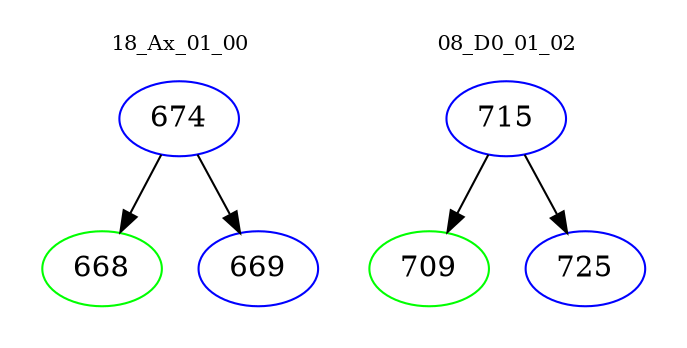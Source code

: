 digraph{
subgraph cluster_0 {
color = white
label = "18_Ax_01_00";
fontsize=10;
T0_674 [label="674", color="blue"]
T0_674 -> T0_668 [color="black"]
T0_668 [label="668", color="green"]
T0_674 -> T0_669 [color="black"]
T0_669 [label="669", color="blue"]
}
subgraph cluster_1 {
color = white
label = "08_D0_01_02";
fontsize=10;
T1_715 [label="715", color="blue"]
T1_715 -> T1_709 [color="black"]
T1_709 [label="709", color="green"]
T1_715 -> T1_725 [color="black"]
T1_725 [label="725", color="blue"]
}
}
